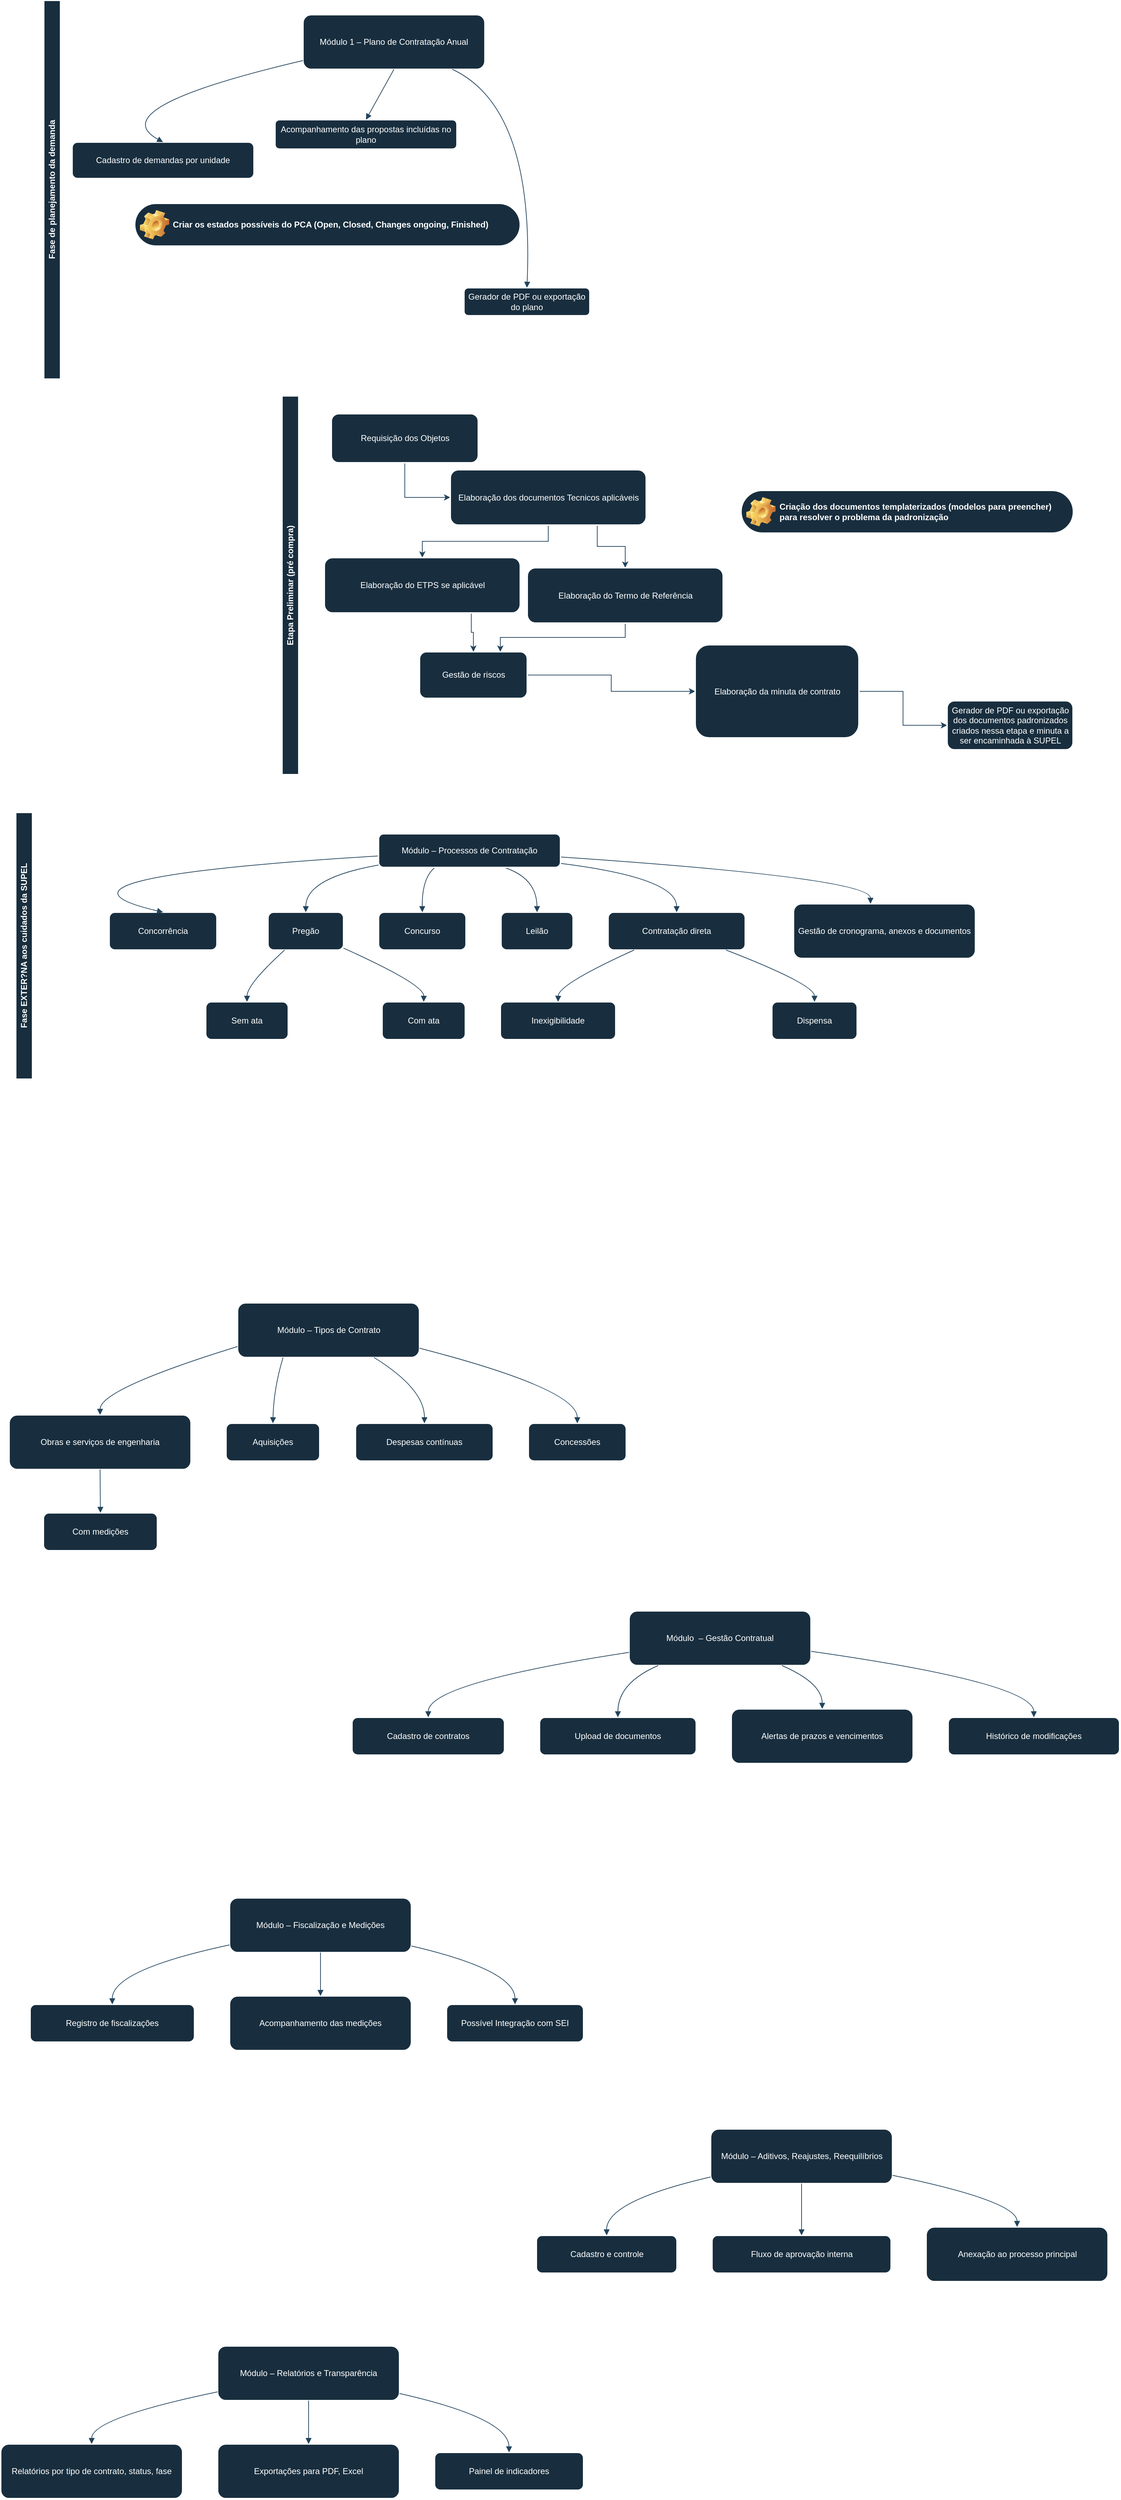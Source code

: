 <mxfile version="27.2.0">
  <diagram id="HcBuq5jWDBBeaZzb4dav" name="Página-1">
    <mxGraphModel dx="2853" dy="1091" grid="1" gridSize="10" guides="1" tooltips="1" connect="1" arrows="1" fold="1" page="1" pageScale="1" pageWidth="827" pageHeight="1169" math="0" shadow="0">
      <root>
        <mxCell id="0" />
        <mxCell id="1" parent="0" />
        <mxCell id="19" value="Módulo – Tipos de Contrato" style="whiteSpace=wrap;strokeWidth=2;rounded=1;labelBackgroundColor=none;fillColor=#182E3E;strokeColor=#FFFFFF;fontColor=#FFFFFF;" parent="1" vertex="1">
          <mxGeometry x="-463.5" y="1880" width="260" height="78" as="geometry" />
        </mxCell>
        <mxCell id="20" value="Obras e serviços de engenharia" style="whiteSpace=wrap;strokeWidth=2;rounded=1;labelBackgroundColor=none;fillColor=#182E3E;strokeColor=#FFFFFF;fontColor=#FFFFFF;" parent="1" vertex="1">
          <mxGeometry x="-790" y="2040" width="260" height="78" as="geometry" />
        </mxCell>
        <mxCell id="21" value="Com medições" style="whiteSpace=wrap;strokeWidth=2;rounded=1;labelBackgroundColor=none;fillColor=#182E3E;strokeColor=#FFFFFF;fontColor=#FFFFFF;" parent="1" vertex="1">
          <mxGeometry x="-741" y="2180" width="163" height="54" as="geometry" />
        </mxCell>
        <mxCell id="22" value="Aquisições" style="whiteSpace=wrap;strokeWidth=2;rounded=1;labelBackgroundColor=none;fillColor=#182E3E;strokeColor=#FFFFFF;fontColor=#FFFFFF;" parent="1" vertex="1">
          <mxGeometry x="-480" y="2052" width="134" height="54" as="geometry" />
        </mxCell>
        <mxCell id="23" value="Despesas contínuas" style="whiteSpace=wrap;strokeWidth=2;rounded=1;labelBackgroundColor=none;fillColor=#182E3E;strokeColor=#FFFFFF;fontColor=#FFFFFF;" parent="1" vertex="1">
          <mxGeometry x="-295" y="2052" width="197" height="54" as="geometry" />
        </mxCell>
        <mxCell id="24" value="Concessões" style="whiteSpace=wrap;strokeWidth=2;rounded=1;labelBackgroundColor=none;fillColor=#182E3E;strokeColor=#FFFFFF;fontColor=#FFFFFF;" parent="1" vertex="1">
          <mxGeometry x="-48" y="2052" width="140" height="54" as="geometry" />
        </mxCell>
        <mxCell id="25" value="Módulo  – Gestão Contratual" style="whiteSpace=wrap;strokeWidth=2;rounded=1;labelBackgroundColor=none;fillColor=#182E3E;strokeColor=#FFFFFF;fontColor=#FFFFFF;" parent="1" vertex="1">
          <mxGeometry x="96" y="2320" width="260" height="78" as="geometry" />
        </mxCell>
        <mxCell id="26" value="Cadastro de contratos" style="whiteSpace=wrap;strokeWidth=2;rounded=1;labelBackgroundColor=none;fillColor=#182E3E;strokeColor=#FFFFFF;fontColor=#FFFFFF;" parent="1" vertex="1">
          <mxGeometry x="-300" y="2472" width="218" height="54" as="geometry" />
        </mxCell>
        <mxCell id="27" value="Upload de documentos" style="whiteSpace=wrap;strokeWidth=2;rounded=1;labelBackgroundColor=none;fillColor=#182E3E;strokeColor=#FFFFFF;fontColor=#FFFFFF;" parent="1" vertex="1">
          <mxGeometry x="-32" y="2472" width="224" height="54" as="geometry" />
        </mxCell>
        <mxCell id="28" value="Alertas de prazos e vencimentos" style="whiteSpace=wrap;strokeWidth=2;rounded=1;labelBackgroundColor=none;fillColor=#182E3E;strokeColor=#FFFFFF;fontColor=#FFFFFF;" parent="1" vertex="1">
          <mxGeometry x="242" y="2460" width="260" height="78" as="geometry" />
        </mxCell>
        <mxCell id="29" value="Histórico de modificações" style="whiteSpace=wrap;strokeWidth=2;rounded=1;labelBackgroundColor=none;fillColor=#182E3E;strokeColor=#FFFFFF;fontColor=#FFFFFF;" parent="1" vertex="1">
          <mxGeometry x="552" y="2472" width="245" height="54" as="geometry" />
        </mxCell>
        <mxCell id="30" value="Módulo – Fiscalização e Medições" style="whiteSpace=wrap;strokeWidth=2;rounded=1;labelBackgroundColor=none;fillColor=#182E3E;strokeColor=#FFFFFF;fontColor=#FFFFFF;" parent="1" vertex="1">
          <mxGeometry x="-475" y="2730" width="260" height="78" as="geometry" />
        </mxCell>
        <mxCell id="31" value="Registro de fiscalizações" style="whiteSpace=wrap;strokeWidth=2;rounded=1;labelBackgroundColor=none;fillColor=#182E3E;strokeColor=#FFFFFF;fontColor=#FFFFFF;" parent="1" vertex="1">
          <mxGeometry x="-760" y="2882" width="235" height="54" as="geometry" />
        </mxCell>
        <mxCell id="32" value="Acompanhamento das medições" style="whiteSpace=wrap;strokeWidth=2;rounded=1;labelBackgroundColor=none;fillColor=#182E3E;strokeColor=#FFFFFF;fontColor=#FFFFFF;" parent="1" vertex="1">
          <mxGeometry x="-475" y="2870" width="260" height="78" as="geometry" />
        </mxCell>
        <mxCell id="33" value="Possível Integração com SEI" style="whiteSpace=wrap;strokeWidth=2;rounded=1;labelBackgroundColor=none;fillColor=#182E3E;strokeColor=#FFFFFF;fontColor=#FFFFFF;" parent="1" vertex="1">
          <mxGeometry x="-165" y="2882" width="196" height="54" as="geometry" />
        </mxCell>
        <mxCell id="34" value="Módulo – Aditivos, Reajustes, Reequilíbrios" style="whiteSpace=wrap;strokeWidth=2;rounded=1;labelBackgroundColor=none;fillColor=#182E3E;strokeColor=#FFFFFF;fontColor=#FFFFFF;" parent="1" vertex="1">
          <mxGeometry x="212.5" y="3060" width="260" height="78" as="geometry" />
        </mxCell>
        <mxCell id="35" value="Cadastro e controle" style="whiteSpace=wrap;strokeWidth=2;rounded=1;labelBackgroundColor=none;fillColor=#182E3E;strokeColor=#FFFFFF;fontColor=#FFFFFF;" parent="1" vertex="1">
          <mxGeometry x="-36.5" y="3212" width="201" height="54" as="geometry" />
        </mxCell>
        <mxCell id="36" value="Fluxo de aprovação interna" style="whiteSpace=wrap;strokeWidth=2;rounded=1;labelBackgroundColor=none;fillColor=#182E3E;strokeColor=#FFFFFF;fontColor=#FFFFFF;" parent="1" vertex="1">
          <mxGeometry x="214.5" y="3212" width="256" height="54" as="geometry" />
        </mxCell>
        <mxCell id="37" value="Anexação ao processo principal" style="whiteSpace=wrap;strokeWidth=2;rounded=1;labelBackgroundColor=none;fillColor=#182E3E;strokeColor=#FFFFFF;fontColor=#FFFFFF;" parent="1" vertex="1">
          <mxGeometry x="520.5" y="3200" width="260" height="78" as="geometry" />
        </mxCell>
        <mxCell id="38" value="Módulo – Relatórios e Transparência" style="whiteSpace=wrap;strokeWidth=2;rounded=1;labelBackgroundColor=none;fillColor=#182E3E;strokeColor=#FFFFFF;fontColor=#FFFFFF;" parent="1" vertex="1">
          <mxGeometry x="-492" y="3370" width="260" height="78" as="geometry" />
        </mxCell>
        <mxCell id="39" value="Relatórios por tipo de contrato, status, fase" style="whiteSpace=wrap;strokeWidth=2;rounded=1;labelBackgroundColor=none;fillColor=#182E3E;strokeColor=#FFFFFF;fontColor=#FFFFFF;" parent="1" vertex="1">
          <mxGeometry x="-802" y="3510" width="260" height="78" as="geometry" />
        </mxCell>
        <mxCell id="40" value="Exportações para PDF, Excel" style="whiteSpace=wrap;strokeWidth=2;rounded=1;labelBackgroundColor=none;fillColor=#182E3E;strokeColor=#FFFFFF;fontColor=#FFFFFF;" parent="1" vertex="1">
          <mxGeometry x="-492" y="3510" width="260" height="78" as="geometry" />
        </mxCell>
        <mxCell id="41" value="Painel de indicadores" style="whiteSpace=wrap;strokeWidth=2;rounded=1;labelBackgroundColor=none;fillColor=#182E3E;strokeColor=#FFFFFF;fontColor=#FFFFFF;" parent="1" vertex="1">
          <mxGeometry x="-182" y="3522" width="213" height="54" as="geometry" />
        </mxCell>
        <mxCell id="57" value="" style="curved=1;startArrow=none;endArrow=block;exitX=0;exitY=0.8;entryX=0.5;entryY=0;labelBackgroundColor=none;strokeColor=#23445D;fontColor=default;" parent="1" source="19" target="20" edge="1">
          <mxGeometry relative="1" as="geometry">
            <Array as="points">
              <mxPoint x="-660" y="2003" />
            </Array>
          </mxGeometry>
        </mxCell>
        <mxCell id="58" value="" style="curved=1;startArrow=none;endArrow=block;exitX=0.5;exitY=1;entryX=0.5;entryY=0;labelBackgroundColor=none;strokeColor=#23445D;fontColor=default;" parent="1" source="20" target="21" edge="1">
          <mxGeometry relative="1" as="geometry">
            <Array as="points" />
          </mxGeometry>
        </mxCell>
        <mxCell id="59" value="" style="curved=1;startArrow=none;endArrow=block;exitX=0.25;exitY=1;entryX=0.5;entryY=0;labelBackgroundColor=none;strokeColor=#23445D;fontColor=default;" parent="1" source="19" target="22" edge="1">
          <mxGeometry relative="1" as="geometry">
            <Array as="points">
              <mxPoint x="-412" y="2003" />
            </Array>
          </mxGeometry>
        </mxCell>
        <mxCell id="60" value="" style="curved=1;startArrow=none;endArrow=block;exitX=0.75;exitY=1;entryX=0.5;entryY=0;labelBackgroundColor=none;strokeColor=#23445D;fontColor=default;" parent="1" source="19" target="23" edge="1">
          <mxGeometry relative="1" as="geometry">
            <Array as="points">
              <mxPoint x="-196" y="2003" />
            </Array>
          </mxGeometry>
        </mxCell>
        <mxCell id="61" value="" style="curved=1;startArrow=none;endArrow=block;exitX=1;exitY=0.83;entryX=0.5;entryY=0;labelBackgroundColor=none;strokeColor=#23445D;fontColor=default;" parent="1" source="19" target="24" edge="1">
          <mxGeometry relative="1" as="geometry">
            <Array as="points">
              <mxPoint x="22" y="2003" />
            </Array>
          </mxGeometry>
        </mxCell>
        <mxCell id="62" value="" style="curved=1;startArrow=none;endArrow=block;exitX=0;exitY=0.76;entryX=0.5;entryY=0;labelBackgroundColor=none;strokeColor=#23445D;fontColor=default;" parent="1" source="25" target="26" edge="1">
          <mxGeometry relative="1" as="geometry">
            <Array as="points">
              <mxPoint x="-191" y="2423" />
            </Array>
          </mxGeometry>
        </mxCell>
        <mxCell id="63" value="" style="curved=1;startArrow=none;endArrow=block;exitX=0.16;exitY=1;entryX=0.5;entryY=0;labelBackgroundColor=none;strokeColor=#23445D;fontColor=default;" parent="1" source="25" target="27" edge="1">
          <mxGeometry relative="1" as="geometry">
            <Array as="points">
              <mxPoint x="80" y="2423" />
            </Array>
          </mxGeometry>
        </mxCell>
        <mxCell id="64" value="" style="curved=1;startArrow=none;endArrow=block;exitX=0.84;exitY=1;entryX=0.5;entryY=0;labelBackgroundColor=none;strokeColor=#23445D;fontColor=default;" parent="1" source="25" target="28" edge="1">
          <mxGeometry relative="1" as="geometry">
            <Array as="points">
              <mxPoint x="372" y="2423" />
            </Array>
          </mxGeometry>
        </mxCell>
        <mxCell id="65" value="" style="curved=1;startArrow=none;endArrow=block;exitX=1;exitY=0.74;entryX=0.5;entryY=0;labelBackgroundColor=none;strokeColor=#23445D;fontColor=default;" parent="1" source="25" target="29" edge="1">
          <mxGeometry relative="1" as="geometry">
            <Array as="points">
              <mxPoint x="674" y="2423" />
            </Array>
          </mxGeometry>
        </mxCell>
        <mxCell id="66" value="" style="curved=1;startArrow=none;endArrow=block;exitX=0;exitY=0.86;entryX=0.5;entryY=0;labelBackgroundColor=none;strokeColor=#23445D;fontColor=default;" parent="1" source="30" target="31" edge="1">
          <mxGeometry relative="1" as="geometry">
            <Array as="points">
              <mxPoint x="-643" y="2833" />
            </Array>
          </mxGeometry>
        </mxCell>
        <mxCell id="67" value="" style="curved=1;startArrow=none;endArrow=block;exitX=0.5;exitY=1;entryX=0.5;entryY=0;labelBackgroundColor=none;strokeColor=#23445D;fontColor=default;" parent="1" source="30" target="32" edge="1">
          <mxGeometry relative="1" as="geometry">
            <Array as="points" />
          </mxGeometry>
        </mxCell>
        <mxCell id="68" value="" style="curved=1;startArrow=none;endArrow=block;exitX=1;exitY=0.88;entryX=0.5;entryY=0;labelBackgroundColor=none;strokeColor=#23445D;fontColor=default;" parent="1" source="30" target="33" edge="1">
          <mxGeometry relative="1" as="geometry">
            <Array as="points">
              <mxPoint x="-67" y="2833" />
            </Array>
          </mxGeometry>
        </mxCell>
        <mxCell id="69" value="" style="curved=1;startArrow=none;endArrow=block;exitX=0;exitY=0.88;entryX=0.5;entryY=0;labelBackgroundColor=none;strokeColor=#23445D;fontColor=default;" parent="1" source="34" target="35" edge="1">
          <mxGeometry relative="1" as="geometry">
            <Array as="points">
              <mxPoint x="63.5" y="3163" />
            </Array>
          </mxGeometry>
        </mxCell>
        <mxCell id="70" value="" style="curved=1;startArrow=none;endArrow=block;exitX=0.5;exitY=1;entryX=0.5;entryY=0;labelBackgroundColor=none;strokeColor=#23445D;fontColor=default;" parent="1" source="34" target="36" edge="1">
          <mxGeometry relative="1" as="geometry">
            <Array as="points" />
          </mxGeometry>
        </mxCell>
        <mxCell id="71" value="" style="curved=1;startArrow=none;endArrow=block;exitX=1;exitY=0.85;entryX=0.5;entryY=0;labelBackgroundColor=none;strokeColor=#23445D;fontColor=default;" parent="1" source="34" target="37" edge="1">
          <mxGeometry relative="1" as="geometry">
            <Array as="points">
              <mxPoint x="650.5" y="3163" />
            </Array>
          </mxGeometry>
        </mxCell>
        <mxCell id="72" value="" style="curved=1;startArrow=none;endArrow=block;exitX=0;exitY=0.84;entryX=0.5;entryY=0;labelBackgroundColor=none;strokeColor=#23445D;fontColor=default;" parent="1" source="38" target="39" edge="1">
          <mxGeometry relative="1" as="geometry">
            <Array as="points">
              <mxPoint x="-672" y="3473" />
            </Array>
          </mxGeometry>
        </mxCell>
        <mxCell id="73" value="" style="curved=1;startArrow=none;endArrow=block;exitX=0.5;exitY=1;entryX=0.5;entryY=0;labelBackgroundColor=none;strokeColor=#23445D;fontColor=default;" parent="1" source="38" target="40" edge="1">
          <mxGeometry relative="1" as="geometry">
            <Array as="points" />
          </mxGeometry>
        </mxCell>
        <mxCell id="74" value="" style="curved=1;startArrow=none;endArrow=block;exitX=1;exitY=0.87;entryX=0.5;entryY=0;labelBackgroundColor=none;strokeColor=#23445D;fontColor=default;" parent="1" source="38" target="41" edge="1">
          <mxGeometry relative="1" as="geometry">
            <Array as="points">
              <mxPoint x="-76" y="3473" />
            </Array>
          </mxGeometry>
        </mxCell>
        <mxCell id="HAM1l17IBcfT3V45FcVH-151" value="Fase de planejamento da demanda" style="swimlane;horizontal=0;whiteSpace=wrap;html=1;strokeColor=#FFFFFF;fontColor=#FFFFFF;fillColor=#182E3E;" parent="1" vertex="1">
          <mxGeometry x="-740" y="20" width="1167" height="540" as="geometry">
            <mxRectangle x="-250" y="20" width="40" height="220" as="alternateBounds" />
          </mxGeometry>
        </mxCell>
        <mxCell id="2" value="Módulo 1 – Plano de Contratação Anual" style="whiteSpace=wrap;strokeWidth=2;rounded=1;labelBackgroundColor=none;fillColor=#182E3E;strokeColor=#FFFFFF;fontColor=#FFFFFF;" parent="HAM1l17IBcfT3V45FcVH-151" vertex="1">
          <mxGeometry x="370" y="20" width="260" height="78" as="geometry" />
        </mxCell>
        <mxCell id="3" value="Cadastro de demandas por unidade" style="whiteSpace=wrap;strokeWidth=2;rounded=1;labelBackgroundColor=none;fillColor=#182E3E;strokeColor=#FFFFFF;fontColor=#FFFFFF;" parent="HAM1l17IBcfT3V45FcVH-151" vertex="1">
          <mxGeometry x="40" y="202" width="260" height="52" as="geometry" />
        </mxCell>
        <mxCell id="4" value="Acompanhamento das propostas incluídas no plano" style="whiteSpace=wrap;strokeWidth=2;rounded=1;labelBackgroundColor=none;fillColor=#182E3E;strokeColor=#FFFFFF;fontColor=#FFFFFF;" parent="HAM1l17IBcfT3V45FcVH-151" vertex="1">
          <mxGeometry x="330" y="170" width="260" height="42" as="geometry" />
        </mxCell>
        <mxCell id="5" value="Gerador de PDF ou exportação do plano" style="whiteSpace=wrap;strokeWidth=2;rounded=1;labelBackgroundColor=none;fillColor=#182E3E;strokeColor=#FFFFFF;fontColor=#FFFFFF;" parent="HAM1l17IBcfT3V45FcVH-151" vertex="1">
          <mxGeometry x="600" y="410" width="180" height="40" as="geometry" />
        </mxCell>
        <mxCell id="42" value="" style="curved=1;startArrow=none;endArrow=block;exitX=0;exitY=0.84;entryX=0.5;entryY=0;labelBackgroundColor=none;strokeColor=#23445D;fontColor=default;" parent="HAM1l17IBcfT3V45FcVH-151" source="2" target="3" edge="1">
          <mxGeometry relative="1" as="geometry">
            <Array as="points">
              <mxPoint x="81" y="153" />
            </Array>
          </mxGeometry>
        </mxCell>
        <mxCell id="43" value="" style="curved=1;startArrow=none;endArrow=block;exitX=0.5;exitY=1;entryX=0.5;entryY=0;labelBackgroundColor=none;strokeColor=#23445D;fontColor=default;" parent="HAM1l17IBcfT3V45FcVH-151" source="2" target="4" edge="1">
          <mxGeometry relative="1" as="geometry">
            <Array as="points" />
          </mxGeometry>
        </mxCell>
        <mxCell id="44" value="" style="curved=1;startArrow=none;endArrow=block;entryX=0.5;entryY=0;labelBackgroundColor=none;strokeColor=#23445D;fontColor=default;" parent="HAM1l17IBcfT3V45FcVH-151" source="2" target="5" edge="1">
          <mxGeometry relative="1" as="geometry">
            <Array as="points">
              <mxPoint x="701" y="153" />
            </Array>
          </mxGeometry>
        </mxCell>
        <mxCell id="HAM1l17IBcfT3V45FcVH-146" value="Criar os estados&amp;nbsp;&lt;span style=&quot;background-color: transparent; color: light-dark(rgb(255, 255, 255), rgb(18, 18, 18));&quot;&gt;possíveis do PCA (Open, Closed, Changes ongoing, Finished)&lt;/span&gt;" style="label;whiteSpace=wrap;html=1;image=img/clipart/Gear_128x128.png;strokeColor=#FFFFFF;fontColor=#FFFFFF;fillColor=#182E3E;arcSize=50;" parent="HAM1l17IBcfT3V45FcVH-151" vertex="1">
          <mxGeometry x="130" y="290" width="550" height="60" as="geometry" />
        </mxCell>
        <mxCell id="HAM1l17IBcfT3V45FcVH-152" value="Etapa Preliminar (pré compra)" style="swimlane;horizontal=0;whiteSpace=wrap;html=1;strokeColor=#FFFFFF;fontColor=#FFFFFF;fillColor=#182E3E;" parent="1" vertex="1">
          <mxGeometry x="-399.5" y="585" width="1170" height="540" as="geometry" />
        </mxCell>
        <mxCell id="HAM1l17IBcfT3V45FcVH-153" value="Criação dos documentos templaterizados (modelos para preencher)&lt;br&gt;para resolver o problema da padronização" style="label;whiteSpace=wrap;html=1;image=img/clipart/Gear_128x128.png;strokeColor=#FFFFFF;fontColor=#FFFFFF;fillColor=#182E3E;arcSize=50;" parent="HAM1l17IBcfT3V45FcVH-152" vertex="1">
          <mxGeometry x="656" y="135" width="474" height="60" as="geometry" />
        </mxCell>
        <mxCell id="HAM1l17IBcfT3V45FcVH-159" style="edgeStyle=orthogonalEdgeStyle;rounded=0;orthogonalLoop=1;jettySize=auto;html=1;entryX=0;entryY=0.5;entryDx=0;entryDy=0;strokeColor=#23445D;" parent="HAM1l17IBcfT3V45FcVH-152" source="HAM1l17IBcfT3V45FcVH-157" target="HAM1l17IBcfT3V45FcVH-155" edge="1">
          <mxGeometry relative="1" as="geometry" />
        </mxCell>
        <mxCell id="HAM1l17IBcfT3V45FcVH-157" value="Requisição dos Objetos" style="whiteSpace=wrap;strokeWidth=2;rounded=1;labelBackgroundColor=none;fillColor=#182E3E;strokeColor=#FFFFFF;fontColor=#FFFFFF;" parent="HAM1l17IBcfT3V45FcVH-152" vertex="1">
          <mxGeometry x="70" y="25" width="210" height="70" as="geometry" />
        </mxCell>
        <mxCell id="HAM1l17IBcfT3V45FcVH-167" style="edgeStyle=orthogonalEdgeStyle;rounded=0;orthogonalLoop=1;jettySize=auto;html=1;strokeColor=#23445D;" parent="HAM1l17IBcfT3V45FcVH-152" source="HAM1l17IBcfT3V45FcVH-156" target="HAM1l17IBcfT3V45FcVH-162" edge="1">
          <mxGeometry relative="1" as="geometry" />
        </mxCell>
        <mxCell id="HAM1l17IBcfT3V45FcVH-156" value="Gestão de riscos" style="whiteSpace=wrap;strokeWidth=2;rounded=1;labelBackgroundColor=none;fillColor=#182E3E;strokeColor=#FFFFFF;fontColor=#FFFFFF;" parent="HAM1l17IBcfT3V45FcVH-152" vertex="1">
          <mxGeometry x="196" y="365" width="154" height="66.5" as="geometry" />
        </mxCell>
        <mxCell id="HAM1l17IBcfT3V45FcVH-161" style="edgeStyle=orthogonalEdgeStyle;rounded=0;orthogonalLoop=1;jettySize=auto;html=1;entryX=0.5;entryY=0;entryDx=0;entryDy=0;strokeColor=#23445D;" parent="HAM1l17IBcfT3V45FcVH-152" source="HAM1l17IBcfT3V45FcVH-155" target="HAM1l17IBcfT3V45FcVH-160" edge="1">
          <mxGeometry relative="1" as="geometry" />
        </mxCell>
        <mxCell id="HAM1l17IBcfT3V45FcVH-164" style="edgeStyle=orthogonalEdgeStyle;rounded=0;orthogonalLoop=1;jettySize=auto;html=1;exitX=0.75;exitY=1;exitDx=0;exitDy=0;strokeColor=#23445D;" parent="HAM1l17IBcfT3V45FcVH-152" source="HAM1l17IBcfT3V45FcVH-155" target="HAM1l17IBcfT3V45FcVH-163" edge="1">
          <mxGeometry relative="1" as="geometry" />
        </mxCell>
        <mxCell id="HAM1l17IBcfT3V45FcVH-155" value="Elaboração dos documentos Tecnicos aplicáveis" style="whiteSpace=wrap;strokeWidth=2;rounded=1;labelBackgroundColor=none;fillColor=#182E3E;strokeColor=#FFFFFF;fontColor=#FFFFFF;" parent="HAM1l17IBcfT3V45FcVH-152" vertex="1">
          <mxGeometry x="240" y="105" width="280" height="79" as="geometry" />
        </mxCell>
        <mxCell id="HAM1l17IBcfT3V45FcVH-165" style="edgeStyle=orthogonalEdgeStyle;rounded=0;orthogonalLoop=1;jettySize=auto;html=1;exitX=0.75;exitY=1;exitDx=0;exitDy=0;strokeColor=#23445D;entryX=0.5;entryY=0;entryDx=0;entryDy=0;" parent="HAM1l17IBcfT3V45FcVH-152" source="HAM1l17IBcfT3V45FcVH-160" target="HAM1l17IBcfT3V45FcVH-156" edge="1">
          <mxGeometry relative="1" as="geometry" />
        </mxCell>
        <mxCell id="HAM1l17IBcfT3V45FcVH-160" value="Elaboração do ETPS se aplicável" style="whiteSpace=wrap;strokeWidth=2;rounded=1;labelBackgroundColor=none;fillColor=#182E3E;strokeColor=#FFFFFF;fontColor=#FFFFFF;" parent="HAM1l17IBcfT3V45FcVH-152" vertex="1">
          <mxGeometry x="60" y="230.5" width="280" height="79" as="geometry" />
        </mxCell>
        <mxCell id="HAM1l17IBcfT3V45FcVH-169" style="edgeStyle=orthogonalEdgeStyle;rounded=0;orthogonalLoop=1;jettySize=auto;html=1;strokeColor=#23445D;" parent="HAM1l17IBcfT3V45FcVH-152" source="HAM1l17IBcfT3V45FcVH-162" target="HAM1l17IBcfT3V45FcVH-168" edge="1">
          <mxGeometry relative="1" as="geometry" />
        </mxCell>
        <mxCell id="HAM1l17IBcfT3V45FcVH-162" value="Elaboração da minuta de contrato" style="whiteSpace=wrap;strokeWidth=2;rounded=1;labelBackgroundColor=none;fillColor=#182E3E;strokeColor=#FFFFFF;fontColor=#FFFFFF;" parent="HAM1l17IBcfT3V45FcVH-152" vertex="1">
          <mxGeometry x="590" y="355" width="234" height="133" as="geometry" />
        </mxCell>
        <mxCell id="HAM1l17IBcfT3V45FcVH-166" style="edgeStyle=orthogonalEdgeStyle;rounded=0;orthogonalLoop=1;jettySize=auto;html=1;exitX=0.5;exitY=1;exitDx=0;exitDy=0;strokeColor=#23445D;entryX=0.75;entryY=0;entryDx=0;entryDy=0;" parent="HAM1l17IBcfT3V45FcVH-152" source="HAM1l17IBcfT3V45FcVH-163" target="HAM1l17IBcfT3V45FcVH-156" edge="1">
          <mxGeometry relative="1" as="geometry">
            <mxPoint x="400" y="420" as="targetPoint" />
          </mxGeometry>
        </mxCell>
        <mxCell id="HAM1l17IBcfT3V45FcVH-163" value="Elaboração do Termo de Referência" style="whiteSpace=wrap;strokeWidth=2;rounded=1;labelBackgroundColor=none;fillColor=#182E3E;strokeColor=#FFFFFF;fontColor=#FFFFFF;" parent="HAM1l17IBcfT3V45FcVH-152" vertex="1">
          <mxGeometry x="350" y="245" width="280" height="79" as="geometry" />
        </mxCell>
        <mxCell id="HAM1l17IBcfT3V45FcVH-168" value="Gerador de PDF ou exportação dos documentos padronizados criados nessa etapa e minuta a ser encaminhada à SUPEL" style="whiteSpace=wrap;strokeWidth=2;rounded=1;labelBackgroundColor=none;fillColor=#182E3E;strokeColor=#FFFFFF;fontColor=#FFFFFF;" parent="HAM1l17IBcfT3V45FcVH-152" vertex="1">
          <mxGeometry x="950" y="435" width="180" height="70" as="geometry" />
        </mxCell>
        <mxCell id="HAM1l17IBcfT3V45FcVH-170" value="Fase EXTER?NA aos cuidados da SUPEL" style="swimlane;horizontal=0;whiteSpace=wrap;html=1;strokeColor=#FFFFFF;fontColor=#FFFFFF;fillColor=#182E3E;" parent="1" vertex="1">
          <mxGeometry x="-780" y="1180" width="1406.5" height="380" as="geometry" />
        </mxCell>
        <mxCell id="HAM1l17IBcfT3V45FcVH-120" value="Gestão de cronograma, anexos e documentos" style="whiteSpace=wrap;strokeWidth=2;rounded=1;labelBackgroundColor=none;fillColor=#182E3E;strokeColor=#FFFFFF;fontColor=#FFFFFF;" parent="HAM1l17IBcfT3V45FcVH-170" vertex="1">
          <mxGeometry x="1111" y="130" width="260" height="78" as="geometry" />
        </mxCell>
        <mxCell id="HAM1l17IBcfT3V45FcVH-121" value="Concorrência" style="whiteSpace=wrap;strokeWidth=2;rounded=1;labelBackgroundColor=none;fillColor=#182E3E;strokeColor=#FFFFFF;fontColor=#FFFFFF;" parent="HAM1l17IBcfT3V45FcVH-170" vertex="1">
          <mxGeometry x="133" y="142" width="154" height="54" as="geometry" />
        </mxCell>
        <mxCell id="HAM1l17IBcfT3V45FcVH-123" value="Pregão" style="whiteSpace=wrap;strokeWidth=2;rounded=1;labelBackgroundColor=none;fillColor=#182E3E;strokeColor=#FFFFFF;fontColor=#FFFFFF;" parent="HAM1l17IBcfT3V45FcVH-170" vertex="1">
          <mxGeometry x="360" y="142" width="108" height="54" as="geometry" />
        </mxCell>
        <mxCell id="HAM1l17IBcfT3V45FcVH-124" value="Sem ata" style="whiteSpace=wrap;strokeWidth=2;rounded=1;labelBackgroundColor=none;fillColor=#182E3E;strokeColor=#FFFFFF;fontColor=#FFFFFF;" parent="HAM1l17IBcfT3V45FcVH-170" vertex="1">
          <mxGeometry x="271" y="270" width="118" height="54" as="geometry" />
        </mxCell>
        <mxCell id="HAM1l17IBcfT3V45FcVH-125" value="Com ata" style="whiteSpace=wrap;strokeWidth=2;rounded=1;labelBackgroundColor=none;fillColor=#182E3E;strokeColor=#FFFFFF;fontColor=#FFFFFF;" parent="HAM1l17IBcfT3V45FcVH-170" vertex="1">
          <mxGeometry x="523" y="270" width="119" height="54" as="geometry" />
        </mxCell>
        <mxCell id="HAM1l17IBcfT3V45FcVH-126" value="Concurso" style="whiteSpace=wrap;strokeWidth=2;rounded=1;labelBackgroundColor=none;fillColor=#182E3E;strokeColor=#FFFFFF;fontColor=#FFFFFF;" parent="HAM1l17IBcfT3V45FcVH-170" vertex="1">
          <mxGeometry x="518" y="142" width="125" height="54" as="geometry" />
        </mxCell>
        <mxCell id="HAM1l17IBcfT3V45FcVH-127" value="Leilão" style="whiteSpace=wrap;strokeWidth=2;rounded=1;labelBackgroundColor=none;fillColor=#182E3E;strokeColor=#FFFFFF;fontColor=#FFFFFF;" parent="HAM1l17IBcfT3V45FcVH-170" vertex="1">
          <mxGeometry x="693" y="142" width="103" height="54" as="geometry" />
        </mxCell>
        <mxCell id="HAM1l17IBcfT3V45FcVH-128" value="Contratação direta" style="whiteSpace=wrap;strokeWidth=2;rounded=1;labelBackgroundColor=none;fillColor=#182E3E;strokeColor=#FFFFFF;fontColor=#FFFFFF;" parent="HAM1l17IBcfT3V45FcVH-170" vertex="1">
          <mxGeometry x="846" y="142" width="196" height="54" as="geometry" />
        </mxCell>
        <mxCell id="HAM1l17IBcfT3V45FcVH-129" value="Inexigibilidade" style="whiteSpace=wrap;strokeWidth=2;rounded=1;labelBackgroundColor=none;fillColor=#182E3E;strokeColor=#FFFFFF;fontColor=#FFFFFF;" parent="HAM1l17IBcfT3V45FcVH-170" vertex="1">
          <mxGeometry x="692" y="270" width="165" height="54" as="geometry" />
        </mxCell>
        <mxCell id="HAM1l17IBcfT3V45FcVH-130" value="Dispensa" style="whiteSpace=wrap;strokeWidth=2;rounded=1;labelBackgroundColor=none;fillColor=#182E3E;strokeColor=#FFFFFF;fontColor=#FFFFFF;" parent="HAM1l17IBcfT3V45FcVH-170" vertex="1">
          <mxGeometry x="1080" y="270" width="122" height="54" as="geometry" />
        </mxCell>
        <mxCell id="HAM1l17IBcfT3V45FcVH-131" value="" style="curved=1;startArrow=none;endArrow=block;exitX=0;exitY=0.66;entryX=0.5;entryY=0;labelBackgroundColor=none;strokeColor=#23445D;fontColor=default;" parent="HAM1l17IBcfT3V45FcVH-170" source="HAM1l17IBcfT3V45FcVH-142" target="HAM1l17IBcfT3V45FcVH-121" edge="1">
          <mxGeometry relative="1" as="geometry">
            <Array as="points">
              <mxPoint y="93" />
            </Array>
          </mxGeometry>
        </mxCell>
        <mxCell id="HAM1l17IBcfT3V45FcVH-133" value="" style="curved=1;startArrow=none;endArrow=block;exitX=0;exitY=0.93;entryX=0.5;entryY=0;labelBackgroundColor=none;strokeColor=#23445D;fontColor=default;" parent="HAM1l17IBcfT3V45FcVH-170" source="HAM1l17IBcfT3V45FcVH-142" target="HAM1l17IBcfT3V45FcVH-123" edge="1">
          <mxGeometry relative="1" as="geometry">
            <Array as="points">
              <mxPoint x="414" y="93" />
            </Array>
          </mxGeometry>
        </mxCell>
        <mxCell id="HAM1l17IBcfT3V45FcVH-134" value="" style="curved=1;startArrow=none;endArrow=block;exitX=0.22;exitY=1;entryX=0.5;entryY=0;labelBackgroundColor=none;strokeColor=#23445D;fontColor=default;" parent="HAM1l17IBcfT3V45FcVH-170" source="HAM1l17IBcfT3V45FcVH-123" target="HAM1l17IBcfT3V45FcVH-124" edge="1">
          <mxGeometry relative="1" as="geometry">
            <Array as="points">
              <mxPoint x="330" y="245" />
            </Array>
          </mxGeometry>
        </mxCell>
        <mxCell id="HAM1l17IBcfT3V45FcVH-135" value="" style="curved=1;startArrow=none;endArrow=block;exitX=1;exitY=0.95;entryX=0.5;entryY=0;labelBackgroundColor=none;strokeColor=#23445D;fontColor=default;" parent="HAM1l17IBcfT3V45FcVH-170" source="HAM1l17IBcfT3V45FcVH-123" target="HAM1l17IBcfT3V45FcVH-125" edge="1">
          <mxGeometry relative="1" as="geometry">
            <Array as="points">
              <mxPoint x="583" y="245" />
            </Array>
          </mxGeometry>
        </mxCell>
        <mxCell id="HAM1l17IBcfT3V45FcVH-136" value="" style="curved=1;startArrow=none;endArrow=block;exitX=0.31;exitY=1;entryX=0.5;entryY=0;labelBackgroundColor=none;strokeColor=#23445D;fontColor=default;" parent="HAM1l17IBcfT3V45FcVH-170" source="HAM1l17IBcfT3V45FcVH-142" target="HAM1l17IBcfT3V45FcVH-126" edge="1">
          <mxGeometry relative="1" as="geometry">
            <Array as="points">
              <mxPoint x="580" y="93" />
            </Array>
          </mxGeometry>
        </mxCell>
        <mxCell id="HAM1l17IBcfT3V45FcVH-137" value="" style="curved=1;startArrow=none;endArrow=block;exitX=0.69;exitY=1;entryX=0.5;entryY=0;labelBackgroundColor=none;strokeColor=#23445D;fontColor=default;" parent="HAM1l17IBcfT3V45FcVH-170" source="HAM1l17IBcfT3V45FcVH-142" target="HAM1l17IBcfT3V45FcVH-127" edge="1">
          <mxGeometry relative="1" as="geometry">
            <Array as="points">
              <mxPoint x="744" y="93" />
            </Array>
          </mxGeometry>
        </mxCell>
        <mxCell id="HAM1l17IBcfT3V45FcVH-138" value="" style="curved=1;startArrow=none;endArrow=block;exitX=1;exitY=0.88;entryX=0.5;entryY=0;labelBackgroundColor=none;strokeColor=#23445D;fontColor=default;" parent="HAM1l17IBcfT3V45FcVH-170" source="HAM1l17IBcfT3V45FcVH-142" target="HAM1l17IBcfT3V45FcVH-128" edge="1">
          <mxGeometry relative="1" as="geometry">
            <Array as="points">
              <mxPoint x="944" y="93" />
            </Array>
          </mxGeometry>
        </mxCell>
        <mxCell id="HAM1l17IBcfT3V45FcVH-139" value="" style="curved=1;startArrow=none;endArrow=block;exitX=0.19;exitY=1;entryX=0.5;entryY=0;labelBackgroundColor=none;strokeColor=#23445D;fontColor=default;" parent="HAM1l17IBcfT3V45FcVH-170" source="HAM1l17IBcfT3V45FcVH-128" target="HAM1l17IBcfT3V45FcVH-129" edge="1">
          <mxGeometry relative="1" as="geometry">
            <Array as="points">
              <mxPoint x="775" y="245" />
            </Array>
          </mxGeometry>
        </mxCell>
        <mxCell id="HAM1l17IBcfT3V45FcVH-140" value="" style="curved=1;startArrow=none;endArrow=block;exitX=0.86;exitY=1;entryX=0.5;entryY=0;labelBackgroundColor=none;strokeColor=#23445D;fontColor=default;" parent="HAM1l17IBcfT3V45FcVH-170" source="HAM1l17IBcfT3V45FcVH-128" target="HAM1l17IBcfT3V45FcVH-130" edge="1">
          <mxGeometry relative="1" as="geometry">
            <Array as="points">
              <mxPoint x="1141" y="245" />
            </Array>
          </mxGeometry>
        </mxCell>
        <mxCell id="HAM1l17IBcfT3V45FcVH-141" value="" style="curved=1;startArrow=none;endArrow=block;exitX=1;exitY=0.69;entryX=0.5;entryY=0;labelBackgroundColor=none;strokeColor=#23445D;fontColor=default;" parent="HAM1l17IBcfT3V45FcVH-170" source="HAM1l17IBcfT3V45FcVH-142" edge="1">
          <mxGeometry relative="1" as="geometry">
            <Array as="points">
              <mxPoint x="1221" y="93" />
            </Array>
            <mxPoint x="1221" y="130" as="targetPoint" />
          </mxGeometry>
        </mxCell>
        <mxCell id="HAM1l17IBcfT3V45FcVH-142" value="Módulo – Processos de Contratação" style="whiteSpace=wrap;strokeWidth=2;rounded=1;labelBackgroundColor=none;fillColor=#182E3E;strokeColor=#FFFFFF;fontColor=#FFFFFF;" parent="HAM1l17IBcfT3V45FcVH-170" vertex="1">
          <mxGeometry x="518" y="30" width="260" height="48" as="geometry" />
        </mxCell>
      </root>
    </mxGraphModel>
  </diagram>
</mxfile>
